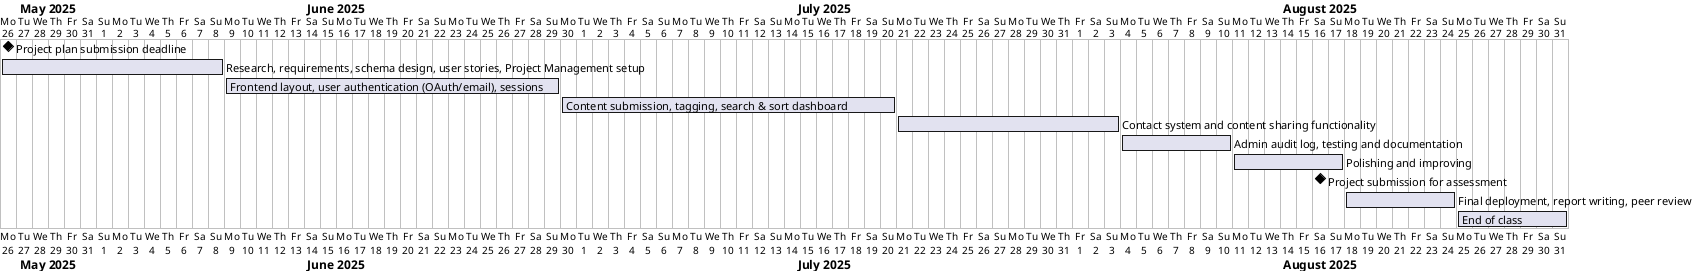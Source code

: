 @startgantt
Project starts 2025-05-26

[Project plan submission deadline] happens at 2025-05-25
[Research, requirements, schema design, user stories, Project Management setup] starts 2025-05-26 and ends 2025-06-08
[Frontend layout, user authentication (OAuth/email), sessions] starts 2025-06-09 and ends 2025-06-29
[Content submission, tagging, search & sort dashboard] starts 2025-06-30 and ends 2025-07-20
[Contact system and content sharing functionality] starts 2025-07-21 and ends 2025-08-03
[Admin audit log, testing and documentation] starts 2025-08-04 and ends 2025-08-10
[Polishing and improving] starts 2025-08-11 and ends 2025-08-17
[Project submission for assessment] happens at 2025-08-16
[Final deployment, report writing, peer review] starts 2025-08-18 and ends 2025-08-24
[End of class] starts 2025-08-25 and ends 2025-08-31


@endgantt